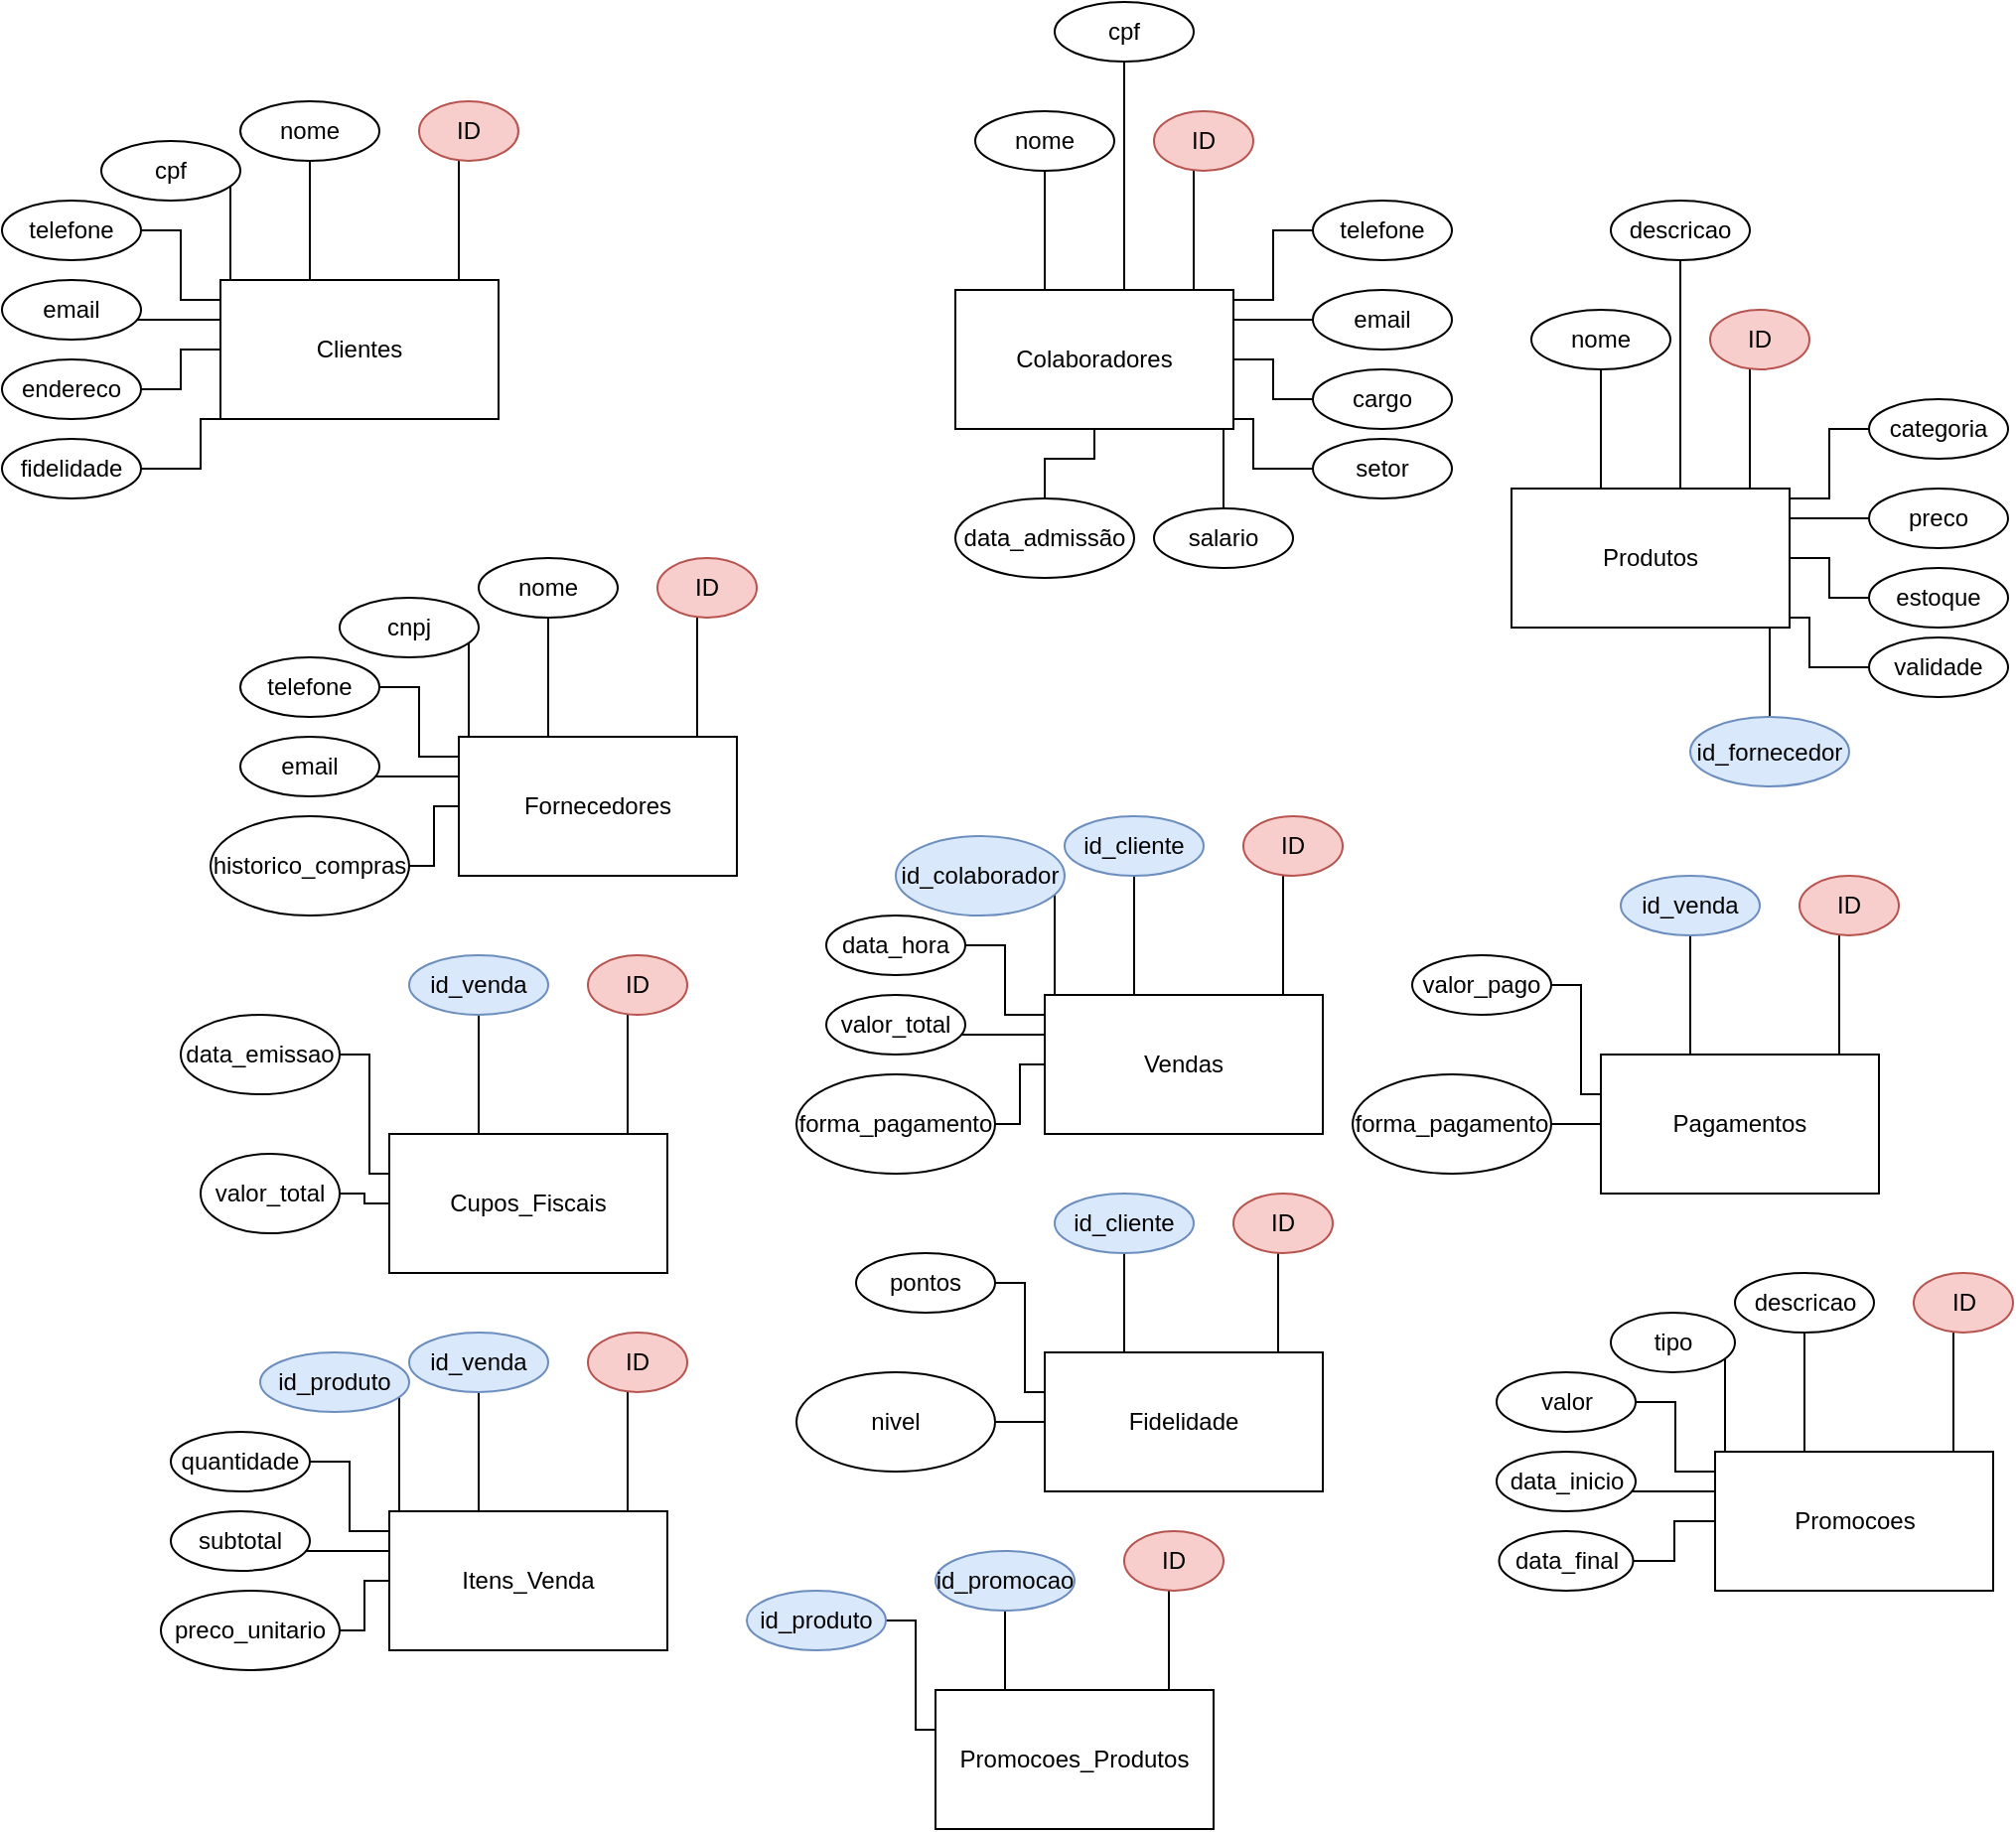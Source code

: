 <mxfile version="26.0.11">
  <diagram name="Página-1" id="WenWml29tyEXJORJTeBx">
    <mxGraphModel dx="1925" dy="1440" grid="1" gridSize="10" guides="1" tooltips="1" connect="1" arrows="1" fold="1" page="0" pageScale="1" pageWidth="1169" pageHeight="827" math="0" shadow="0">
      <root>
        <mxCell id="0" />
        <mxCell id="1" parent="0" />
        <mxCell id="MehZxR0ri4t-mRPPWg_Q-12" value="Clientes" style="whiteSpace=wrap;html=1;" vertex="1" parent="1">
          <mxGeometry x="-60" y="-20" width="140" height="70" as="geometry" />
        </mxCell>
        <mxCell id="MehZxR0ri4t-mRPPWg_Q-23" style="edgeStyle=elbowEdgeStyle;rounded=0;orthogonalLoop=1;jettySize=auto;html=1;fontSize=12;startSize=8;endSize=8;endArrow=none;startFill=0;" edge="1" parent="1" source="MehZxR0ri4t-mRPPWg_Q-15" target="MehZxR0ri4t-mRPPWg_Q-12">
          <mxGeometry relative="1" as="geometry" />
        </mxCell>
        <mxCell id="MehZxR0ri4t-mRPPWg_Q-15" value="ID" style="ellipse;whiteSpace=wrap;html=1;align=center;fillColor=#f8cecc;strokeColor=#b85450;" vertex="1" parent="1">
          <mxGeometry x="40" y="-110" width="50" height="30" as="geometry" />
        </mxCell>
        <mxCell id="MehZxR0ri4t-mRPPWg_Q-24" style="edgeStyle=elbowEdgeStyle;rounded=0;orthogonalLoop=1;jettySize=auto;html=1;fontSize=12;startSize=8;endSize=8;endArrow=none;startFill=0;" edge="1" parent="1" source="MehZxR0ri4t-mRPPWg_Q-16" target="MehZxR0ri4t-mRPPWg_Q-12">
          <mxGeometry relative="1" as="geometry" />
        </mxCell>
        <mxCell id="MehZxR0ri4t-mRPPWg_Q-16" value="nome" style="ellipse;whiteSpace=wrap;html=1;align=center;" vertex="1" parent="1">
          <mxGeometry x="-50" y="-110" width="70" height="30" as="geometry" />
        </mxCell>
        <mxCell id="MehZxR0ri4t-mRPPWg_Q-25" style="edgeStyle=elbowEdgeStyle;rounded=0;orthogonalLoop=1;jettySize=auto;html=1;fontSize=12;startSize=8;endSize=8;endArrow=none;startFill=0;" edge="1" parent="1" source="MehZxR0ri4t-mRPPWg_Q-17" target="MehZxR0ri4t-mRPPWg_Q-12">
          <mxGeometry relative="1" as="geometry" />
        </mxCell>
        <mxCell id="MehZxR0ri4t-mRPPWg_Q-17" value="cpf" style="ellipse;whiteSpace=wrap;html=1;align=center;" vertex="1" parent="1">
          <mxGeometry x="-120" y="-90" width="70" height="30" as="geometry" />
        </mxCell>
        <mxCell id="MehZxR0ri4t-mRPPWg_Q-18" value="telefone" style="ellipse;whiteSpace=wrap;html=1;align=center;" vertex="1" parent="1">
          <mxGeometry x="-170" y="-60" width="70" height="30" as="geometry" />
        </mxCell>
        <mxCell id="MehZxR0ri4t-mRPPWg_Q-27" style="edgeStyle=elbowEdgeStyle;rounded=0;orthogonalLoop=1;jettySize=auto;html=1;fontSize=12;startSize=8;endSize=8;endArrow=none;startFill=0;" edge="1" parent="1" source="MehZxR0ri4t-mRPPWg_Q-19" target="MehZxR0ri4t-mRPPWg_Q-12">
          <mxGeometry relative="1" as="geometry">
            <Array as="points">
              <mxPoint x="-70" />
            </Array>
          </mxGeometry>
        </mxCell>
        <mxCell id="MehZxR0ri4t-mRPPWg_Q-19" value="email" style="ellipse;whiteSpace=wrap;html=1;align=center;" vertex="1" parent="1">
          <mxGeometry x="-170" y="-20" width="70" height="30" as="geometry" />
        </mxCell>
        <mxCell id="MehZxR0ri4t-mRPPWg_Q-29" style="edgeStyle=elbowEdgeStyle;rounded=0;orthogonalLoop=1;jettySize=auto;html=1;fontSize=12;startSize=8;endSize=8;endArrow=none;startFill=0;" edge="1" parent="1" source="MehZxR0ri4t-mRPPWg_Q-20" target="MehZxR0ri4t-mRPPWg_Q-12">
          <mxGeometry relative="1" as="geometry" />
        </mxCell>
        <mxCell id="MehZxR0ri4t-mRPPWg_Q-20" value="endereco" style="ellipse;whiteSpace=wrap;html=1;align=center;" vertex="1" parent="1">
          <mxGeometry x="-170" y="20" width="70" height="30" as="geometry" />
        </mxCell>
        <mxCell id="MehZxR0ri4t-mRPPWg_Q-30" style="edgeStyle=elbowEdgeStyle;rounded=0;orthogonalLoop=1;jettySize=auto;html=1;fontSize=12;startSize=8;endSize=8;endArrow=none;startFill=0;" edge="1" parent="1" source="MehZxR0ri4t-mRPPWg_Q-21" target="MehZxR0ri4t-mRPPWg_Q-12">
          <mxGeometry relative="1" as="geometry">
            <Array as="points">
              <mxPoint x="-70" y="50" />
            </Array>
          </mxGeometry>
        </mxCell>
        <mxCell id="MehZxR0ri4t-mRPPWg_Q-21" value="fidelidade" style="ellipse;whiteSpace=wrap;html=1;align=center;" vertex="1" parent="1">
          <mxGeometry x="-170" y="60" width="70" height="30" as="geometry" />
        </mxCell>
        <mxCell id="MehZxR0ri4t-mRPPWg_Q-26" style="edgeStyle=elbowEdgeStyle;rounded=0;orthogonalLoop=1;jettySize=auto;html=1;fontSize=12;startSize=8;endSize=8;endArrow=none;startFill=0;" edge="1" parent="1" source="MehZxR0ri4t-mRPPWg_Q-18" target="MehZxR0ri4t-mRPPWg_Q-12">
          <mxGeometry relative="1" as="geometry">
            <mxPoint x="20" y="20" as="targetPoint" />
            <Array as="points">
              <mxPoint x="-80" y="-10" />
            </Array>
          </mxGeometry>
        </mxCell>
        <mxCell id="MehZxR0ri4t-mRPPWg_Q-36" value="Colaboradores" style="whiteSpace=wrap;html=1;" vertex="1" parent="1">
          <mxGeometry x="310" y="-15" width="140" height="70" as="geometry" />
        </mxCell>
        <mxCell id="MehZxR0ri4t-mRPPWg_Q-37" style="edgeStyle=elbowEdgeStyle;rounded=0;orthogonalLoop=1;jettySize=auto;html=1;fontSize=12;startSize=8;endSize=8;endArrow=none;startFill=0;" edge="1" source="MehZxR0ri4t-mRPPWg_Q-38" target="MehZxR0ri4t-mRPPWg_Q-36" parent="1">
          <mxGeometry relative="1" as="geometry" />
        </mxCell>
        <mxCell id="MehZxR0ri4t-mRPPWg_Q-38" value="ID" style="ellipse;whiteSpace=wrap;html=1;align=center;fillColor=#f8cecc;strokeColor=#b85450;" vertex="1" parent="1">
          <mxGeometry x="410" y="-105" width="50" height="30" as="geometry" />
        </mxCell>
        <mxCell id="MehZxR0ri4t-mRPPWg_Q-39" style="edgeStyle=elbowEdgeStyle;rounded=0;orthogonalLoop=1;jettySize=auto;html=1;fontSize=12;startSize=8;endSize=8;endArrow=none;startFill=0;" edge="1" source="MehZxR0ri4t-mRPPWg_Q-40" target="MehZxR0ri4t-mRPPWg_Q-36" parent="1">
          <mxGeometry relative="1" as="geometry" />
        </mxCell>
        <mxCell id="MehZxR0ri4t-mRPPWg_Q-40" value="nome" style="ellipse;whiteSpace=wrap;html=1;align=center;" vertex="1" parent="1">
          <mxGeometry x="320" y="-105" width="70" height="30" as="geometry" />
        </mxCell>
        <mxCell id="MehZxR0ri4t-mRPPWg_Q-41" style="edgeStyle=elbowEdgeStyle;rounded=0;orthogonalLoop=1;jettySize=auto;html=1;fontSize=12;startSize=8;endSize=8;endArrow=none;startFill=0;" edge="1" source="MehZxR0ri4t-mRPPWg_Q-42" target="MehZxR0ri4t-mRPPWg_Q-36" parent="1">
          <mxGeometry relative="1" as="geometry" />
        </mxCell>
        <mxCell id="MehZxR0ri4t-mRPPWg_Q-42" value="cpf" style="ellipse;whiteSpace=wrap;html=1;align=center;" vertex="1" parent="1">
          <mxGeometry x="360" y="-160" width="70" height="30" as="geometry" />
        </mxCell>
        <mxCell id="MehZxR0ri4t-mRPPWg_Q-43" value="telefone" style="ellipse;whiteSpace=wrap;html=1;align=center;" vertex="1" parent="1">
          <mxGeometry x="490" y="-60" width="70" height="30" as="geometry" />
        </mxCell>
        <mxCell id="MehZxR0ri4t-mRPPWg_Q-44" style="edgeStyle=elbowEdgeStyle;rounded=0;orthogonalLoop=1;jettySize=auto;html=1;fontSize=12;startSize=8;endSize=8;endArrow=none;startFill=0;" edge="1" source="MehZxR0ri4t-mRPPWg_Q-45" target="MehZxR0ri4t-mRPPWg_Q-36" parent="1">
          <mxGeometry relative="1" as="geometry">
            <Array as="points">
              <mxPoint x="450" y="10" />
            </Array>
          </mxGeometry>
        </mxCell>
        <mxCell id="MehZxR0ri4t-mRPPWg_Q-45" value="email" style="ellipse;whiteSpace=wrap;html=1;align=center;" vertex="1" parent="1">
          <mxGeometry x="490" y="-15" width="70" height="30" as="geometry" />
        </mxCell>
        <mxCell id="MehZxR0ri4t-mRPPWg_Q-46" style="edgeStyle=elbowEdgeStyle;rounded=0;orthogonalLoop=1;jettySize=auto;html=1;fontSize=12;startSize=8;endSize=8;endArrow=none;startFill=0;" edge="1" source="MehZxR0ri4t-mRPPWg_Q-47" target="MehZxR0ri4t-mRPPWg_Q-36" parent="1">
          <mxGeometry relative="1" as="geometry" />
        </mxCell>
        <mxCell id="MehZxR0ri4t-mRPPWg_Q-47" value="cargo" style="ellipse;whiteSpace=wrap;html=1;align=center;" vertex="1" parent="1">
          <mxGeometry x="490" y="25" width="70" height="30" as="geometry" />
        </mxCell>
        <mxCell id="MehZxR0ri4t-mRPPWg_Q-48" style="edgeStyle=elbowEdgeStyle;rounded=0;orthogonalLoop=1;jettySize=auto;html=1;fontSize=12;startSize=8;endSize=8;endArrow=none;startFill=0;" edge="1" source="MehZxR0ri4t-mRPPWg_Q-49" target="MehZxR0ri4t-mRPPWg_Q-36" parent="1">
          <mxGeometry relative="1" as="geometry">
            <Array as="points">
              <mxPoint x="460" y="50" />
            </Array>
          </mxGeometry>
        </mxCell>
        <mxCell id="MehZxR0ri4t-mRPPWg_Q-49" value="setor" style="ellipse;whiteSpace=wrap;html=1;align=center;" vertex="1" parent="1">
          <mxGeometry x="490" y="60" width="70" height="30" as="geometry" />
        </mxCell>
        <mxCell id="MehZxR0ri4t-mRPPWg_Q-50" style="edgeStyle=elbowEdgeStyle;rounded=0;orthogonalLoop=1;jettySize=auto;html=1;fontSize=12;startSize=8;endSize=8;endArrow=none;startFill=0;" edge="1" source="MehZxR0ri4t-mRPPWg_Q-43" target="MehZxR0ri4t-mRPPWg_Q-36" parent="1">
          <mxGeometry relative="1" as="geometry">
            <mxPoint x="390" y="25" as="targetPoint" />
            <Array as="points">
              <mxPoint x="470" y="-10" />
            </Array>
          </mxGeometry>
        </mxCell>
        <mxCell id="MehZxR0ri4t-mRPPWg_Q-57" style="edgeStyle=orthogonalEdgeStyle;rounded=0;orthogonalLoop=1;jettySize=auto;html=1;fontSize=12;startSize=8;endSize=8;endArrow=none;startFill=0;" edge="1" parent="1" source="MehZxR0ri4t-mRPPWg_Q-55" target="MehZxR0ri4t-mRPPWg_Q-36">
          <mxGeometry relative="1" as="geometry">
            <Array as="points">
              <mxPoint x="440" y="115" />
            </Array>
          </mxGeometry>
        </mxCell>
        <mxCell id="MehZxR0ri4t-mRPPWg_Q-55" value="salario" style="ellipse;whiteSpace=wrap;html=1;align=center;" vertex="1" parent="1">
          <mxGeometry x="410" y="95" width="70" height="30" as="geometry" />
        </mxCell>
        <mxCell id="MehZxR0ri4t-mRPPWg_Q-58" style="edgeStyle=orthogonalEdgeStyle;rounded=0;orthogonalLoop=1;jettySize=auto;html=1;fontSize=12;startSize=8;endSize=8;endArrow=none;startFill=0;" edge="1" parent="1" source="MehZxR0ri4t-mRPPWg_Q-56" target="MehZxR0ri4t-mRPPWg_Q-36">
          <mxGeometry relative="1" as="geometry" />
        </mxCell>
        <mxCell id="MehZxR0ri4t-mRPPWg_Q-56" value="data_admissão" style="ellipse;whiteSpace=wrap;html=1;align=center;" vertex="1" parent="1">
          <mxGeometry x="310" y="90" width="90" height="40" as="geometry" />
        </mxCell>
        <mxCell id="MehZxR0ri4t-mRPPWg_Q-61" value="Fornecedores" style="whiteSpace=wrap;html=1;" vertex="1" parent="1">
          <mxGeometry x="60" y="210" width="140" height="70" as="geometry" />
        </mxCell>
        <mxCell id="MehZxR0ri4t-mRPPWg_Q-62" style="edgeStyle=elbowEdgeStyle;rounded=0;orthogonalLoop=1;jettySize=auto;html=1;fontSize=12;startSize=8;endSize=8;endArrow=none;startFill=0;" edge="1" source="MehZxR0ri4t-mRPPWg_Q-63" target="MehZxR0ri4t-mRPPWg_Q-61" parent="1">
          <mxGeometry relative="1" as="geometry" />
        </mxCell>
        <mxCell id="MehZxR0ri4t-mRPPWg_Q-63" value="ID" style="ellipse;whiteSpace=wrap;html=1;align=center;fillColor=#f8cecc;strokeColor=#b85450;" vertex="1" parent="1">
          <mxGeometry x="160" y="120" width="50" height="30" as="geometry" />
        </mxCell>
        <mxCell id="MehZxR0ri4t-mRPPWg_Q-64" style="edgeStyle=elbowEdgeStyle;rounded=0;orthogonalLoop=1;jettySize=auto;html=1;fontSize=12;startSize=8;endSize=8;endArrow=none;startFill=0;" edge="1" source="MehZxR0ri4t-mRPPWg_Q-65" target="MehZxR0ri4t-mRPPWg_Q-61" parent="1">
          <mxGeometry relative="1" as="geometry" />
        </mxCell>
        <mxCell id="MehZxR0ri4t-mRPPWg_Q-65" value="nome" style="ellipse;whiteSpace=wrap;html=1;align=center;" vertex="1" parent="1">
          <mxGeometry x="70" y="120" width="70" height="30" as="geometry" />
        </mxCell>
        <mxCell id="MehZxR0ri4t-mRPPWg_Q-66" style="edgeStyle=elbowEdgeStyle;rounded=0;orthogonalLoop=1;jettySize=auto;html=1;fontSize=12;startSize=8;endSize=8;endArrow=none;startFill=0;" edge="1" source="MehZxR0ri4t-mRPPWg_Q-67" target="MehZxR0ri4t-mRPPWg_Q-61" parent="1">
          <mxGeometry relative="1" as="geometry" />
        </mxCell>
        <mxCell id="MehZxR0ri4t-mRPPWg_Q-67" value="cnpj" style="ellipse;whiteSpace=wrap;html=1;align=center;" vertex="1" parent="1">
          <mxGeometry y="140" width="70" height="30" as="geometry" />
        </mxCell>
        <mxCell id="MehZxR0ri4t-mRPPWg_Q-68" value="telefone" style="ellipse;whiteSpace=wrap;html=1;align=center;" vertex="1" parent="1">
          <mxGeometry x="-50" y="170" width="70" height="30" as="geometry" />
        </mxCell>
        <mxCell id="MehZxR0ri4t-mRPPWg_Q-69" style="edgeStyle=elbowEdgeStyle;rounded=0;orthogonalLoop=1;jettySize=auto;html=1;fontSize=12;startSize=8;endSize=8;endArrow=none;startFill=0;" edge="1" source="MehZxR0ri4t-mRPPWg_Q-70" target="MehZxR0ri4t-mRPPWg_Q-61" parent="1">
          <mxGeometry relative="1" as="geometry">
            <Array as="points">
              <mxPoint x="50" y="230" />
            </Array>
          </mxGeometry>
        </mxCell>
        <mxCell id="MehZxR0ri4t-mRPPWg_Q-70" value="email" style="ellipse;whiteSpace=wrap;html=1;align=center;" vertex="1" parent="1">
          <mxGeometry x="-50" y="210" width="70" height="30" as="geometry" />
        </mxCell>
        <mxCell id="MehZxR0ri4t-mRPPWg_Q-71" style="edgeStyle=elbowEdgeStyle;rounded=0;orthogonalLoop=1;jettySize=auto;html=1;fontSize=12;startSize=8;endSize=8;endArrow=none;startFill=0;" edge="1" source="MehZxR0ri4t-mRPPWg_Q-72" target="MehZxR0ri4t-mRPPWg_Q-61" parent="1">
          <mxGeometry relative="1" as="geometry" />
        </mxCell>
        <mxCell id="MehZxR0ri4t-mRPPWg_Q-72" value="historico_compras" style="ellipse;whiteSpace=wrap;html=1;align=center;" vertex="1" parent="1">
          <mxGeometry x="-65" y="250" width="100" height="50" as="geometry" />
        </mxCell>
        <mxCell id="MehZxR0ri4t-mRPPWg_Q-75" style="edgeStyle=elbowEdgeStyle;rounded=0;orthogonalLoop=1;jettySize=auto;html=1;fontSize=12;startSize=8;endSize=8;endArrow=none;startFill=0;" edge="1" source="MehZxR0ri4t-mRPPWg_Q-68" target="MehZxR0ri4t-mRPPWg_Q-61" parent="1">
          <mxGeometry relative="1" as="geometry">
            <mxPoint x="140" y="250" as="targetPoint" />
            <Array as="points">
              <mxPoint x="40" y="220" />
            </Array>
          </mxGeometry>
        </mxCell>
        <mxCell id="MehZxR0ri4t-mRPPWg_Q-76" value="Produtos" style="whiteSpace=wrap;html=1;" vertex="1" parent="1">
          <mxGeometry x="590" y="85" width="140" height="70" as="geometry" />
        </mxCell>
        <mxCell id="MehZxR0ri4t-mRPPWg_Q-77" style="edgeStyle=elbowEdgeStyle;rounded=0;orthogonalLoop=1;jettySize=auto;html=1;fontSize=12;startSize=8;endSize=8;endArrow=none;startFill=0;" edge="1" source="MehZxR0ri4t-mRPPWg_Q-78" target="MehZxR0ri4t-mRPPWg_Q-76" parent="1">
          <mxGeometry relative="1" as="geometry" />
        </mxCell>
        <mxCell id="MehZxR0ri4t-mRPPWg_Q-78" value="ID" style="ellipse;whiteSpace=wrap;html=1;align=center;fillColor=#f8cecc;strokeColor=#b85450;" vertex="1" parent="1">
          <mxGeometry x="690" y="-5" width="50" height="30" as="geometry" />
        </mxCell>
        <mxCell id="MehZxR0ri4t-mRPPWg_Q-79" style="edgeStyle=elbowEdgeStyle;rounded=0;orthogonalLoop=1;jettySize=auto;html=1;fontSize=12;startSize=8;endSize=8;endArrow=none;startFill=0;" edge="1" source="MehZxR0ri4t-mRPPWg_Q-80" target="MehZxR0ri4t-mRPPWg_Q-76" parent="1">
          <mxGeometry relative="1" as="geometry" />
        </mxCell>
        <mxCell id="MehZxR0ri4t-mRPPWg_Q-80" value="nome" style="ellipse;whiteSpace=wrap;html=1;align=center;" vertex="1" parent="1">
          <mxGeometry x="600" y="-5" width="70" height="30" as="geometry" />
        </mxCell>
        <mxCell id="MehZxR0ri4t-mRPPWg_Q-81" style="edgeStyle=elbowEdgeStyle;rounded=0;orthogonalLoop=1;jettySize=auto;html=1;fontSize=12;startSize=8;endSize=8;endArrow=none;startFill=0;" edge="1" source="MehZxR0ri4t-mRPPWg_Q-82" target="MehZxR0ri4t-mRPPWg_Q-76" parent="1">
          <mxGeometry relative="1" as="geometry" />
        </mxCell>
        <mxCell id="MehZxR0ri4t-mRPPWg_Q-82" value="descricao" style="ellipse;whiteSpace=wrap;html=1;align=center;" vertex="1" parent="1">
          <mxGeometry x="640" y="-60" width="70" height="30" as="geometry" />
        </mxCell>
        <mxCell id="MehZxR0ri4t-mRPPWg_Q-83" value="categoria" style="ellipse;whiteSpace=wrap;html=1;align=center;" vertex="1" parent="1">
          <mxGeometry x="770" y="40" width="70" height="30" as="geometry" />
        </mxCell>
        <mxCell id="MehZxR0ri4t-mRPPWg_Q-84" style="edgeStyle=elbowEdgeStyle;rounded=0;orthogonalLoop=1;jettySize=auto;html=1;fontSize=12;startSize=8;endSize=8;endArrow=none;startFill=0;" edge="1" source="MehZxR0ri4t-mRPPWg_Q-85" target="MehZxR0ri4t-mRPPWg_Q-76" parent="1">
          <mxGeometry relative="1" as="geometry">
            <Array as="points">
              <mxPoint x="730" y="110" />
            </Array>
          </mxGeometry>
        </mxCell>
        <mxCell id="MehZxR0ri4t-mRPPWg_Q-85" value="preco" style="ellipse;whiteSpace=wrap;html=1;align=center;" vertex="1" parent="1">
          <mxGeometry x="770" y="85" width="70" height="30" as="geometry" />
        </mxCell>
        <mxCell id="MehZxR0ri4t-mRPPWg_Q-86" style="edgeStyle=elbowEdgeStyle;rounded=0;orthogonalLoop=1;jettySize=auto;html=1;fontSize=12;startSize=8;endSize=8;endArrow=none;startFill=0;" edge="1" source="MehZxR0ri4t-mRPPWg_Q-87" target="MehZxR0ri4t-mRPPWg_Q-76" parent="1">
          <mxGeometry relative="1" as="geometry" />
        </mxCell>
        <mxCell id="MehZxR0ri4t-mRPPWg_Q-87" value="estoque" style="ellipse;whiteSpace=wrap;html=1;align=center;" vertex="1" parent="1">
          <mxGeometry x="770" y="125" width="70" height="30" as="geometry" />
        </mxCell>
        <mxCell id="MehZxR0ri4t-mRPPWg_Q-88" style="edgeStyle=elbowEdgeStyle;rounded=0;orthogonalLoop=1;jettySize=auto;html=1;fontSize=12;startSize=8;endSize=8;endArrow=none;startFill=0;" edge="1" source="MehZxR0ri4t-mRPPWg_Q-89" target="MehZxR0ri4t-mRPPWg_Q-76" parent="1">
          <mxGeometry relative="1" as="geometry">
            <Array as="points">
              <mxPoint x="740" y="150" />
            </Array>
          </mxGeometry>
        </mxCell>
        <mxCell id="MehZxR0ri4t-mRPPWg_Q-89" value="validade" style="ellipse;whiteSpace=wrap;html=1;align=center;" vertex="1" parent="1">
          <mxGeometry x="770" y="160" width="70" height="30" as="geometry" />
        </mxCell>
        <mxCell id="MehZxR0ri4t-mRPPWg_Q-90" style="edgeStyle=elbowEdgeStyle;rounded=0;orthogonalLoop=1;jettySize=auto;html=1;fontSize=12;startSize=8;endSize=8;endArrow=none;startFill=0;" edge="1" source="MehZxR0ri4t-mRPPWg_Q-83" target="MehZxR0ri4t-mRPPWg_Q-76" parent="1">
          <mxGeometry relative="1" as="geometry">
            <mxPoint x="670" y="125" as="targetPoint" />
            <Array as="points">
              <mxPoint x="750" y="90" />
            </Array>
          </mxGeometry>
        </mxCell>
        <mxCell id="MehZxR0ri4t-mRPPWg_Q-91" style="edgeStyle=orthogonalEdgeStyle;rounded=0;orthogonalLoop=1;jettySize=auto;html=1;fontSize=12;startSize=8;endSize=8;endArrow=none;startFill=0;" edge="1" source="MehZxR0ri4t-mRPPWg_Q-92" target="MehZxR0ri4t-mRPPWg_Q-76" parent="1">
          <mxGeometry relative="1" as="geometry">
            <Array as="points">
              <mxPoint x="720" y="215" />
            </Array>
          </mxGeometry>
        </mxCell>
        <mxCell id="MehZxR0ri4t-mRPPWg_Q-92" value="id_fornecedor" style="ellipse;whiteSpace=wrap;html=1;align=center;fillColor=#dae8fc;strokeColor=#6c8ebf;" vertex="1" parent="1">
          <mxGeometry x="680" y="200" width="80" height="35" as="geometry" />
        </mxCell>
        <mxCell id="MehZxR0ri4t-mRPPWg_Q-95" value="Vendas" style="whiteSpace=wrap;html=1;" vertex="1" parent="1">
          <mxGeometry x="355" y="340" width="140" height="70" as="geometry" />
        </mxCell>
        <mxCell id="MehZxR0ri4t-mRPPWg_Q-96" style="edgeStyle=elbowEdgeStyle;rounded=0;orthogonalLoop=1;jettySize=auto;html=1;fontSize=12;startSize=8;endSize=8;endArrow=none;startFill=0;" edge="1" source="MehZxR0ri4t-mRPPWg_Q-97" target="MehZxR0ri4t-mRPPWg_Q-95" parent="1">
          <mxGeometry relative="1" as="geometry" />
        </mxCell>
        <mxCell id="MehZxR0ri4t-mRPPWg_Q-97" value="ID" style="ellipse;whiteSpace=wrap;html=1;align=center;fillColor=#f8cecc;strokeColor=#b85450;" vertex="1" parent="1">
          <mxGeometry x="455" y="250" width="50" height="30" as="geometry" />
        </mxCell>
        <mxCell id="MehZxR0ri4t-mRPPWg_Q-98" style="edgeStyle=elbowEdgeStyle;rounded=0;orthogonalLoop=1;jettySize=auto;html=1;fontSize=12;startSize=8;endSize=8;endArrow=none;startFill=0;" edge="1" source="MehZxR0ri4t-mRPPWg_Q-99" target="MehZxR0ri4t-mRPPWg_Q-95" parent="1">
          <mxGeometry relative="1" as="geometry" />
        </mxCell>
        <mxCell id="MehZxR0ri4t-mRPPWg_Q-99" value="id_cliente" style="ellipse;whiteSpace=wrap;html=1;align=center;fillColor=#dae8fc;strokeColor=#6c8ebf;" vertex="1" parent="1">
          <mxGeometry x="365" y="250" width="70" height="30" as="geometry" />
        </mxCell>
        <mxCell id="MehZxR0ri4t-mRPPWg_Q-100" style="edgeStyle=elbowEdgeStyle;rounded=0;orthogonalLoop=1;jettySize=auto;html=1;fontSize=12;startSize=8;endSize=8;endArrow=none;startFill=0;" edge="1" source="MehZxR0ri4t-mRPPWg_Q-101" target="MehZxR0ri4t-mRPPWg_Q-95" parent="1">
          <mxGeometry relative="1" as="geometry" />
        </mxCell>
        <mxCell id="MehZxR0ri4t-mRPPWg_Q-101" value="id_colaborador" style="ellipse;whiteSpace=wrap;html=1;align=center;fillColor=#dae8fc;strokeColor=#6c8ebf;" vertex="1" parent="1">
          <mxGeometry x="280" y="260" width="85" height="40" as="geometry" />
        </mxCell>
        <mxCell id="MehZxR0ri4t-mRPPWg_Q-102" value="data_hora" style="ellipse;whiteSpace=wrap;html=1;align=center;" vertex="1" parent="1">
          <mxGeometry x="245" y="300" width="70" height="30" as="geometry" />
        </mxCell>
        <mxCell id="MehZxR0ri4t-mRPPWg_Q-103" style="edgeStyle=elbowEdgeStyle;rounded=0;orthogonalLoop=1;jettySize=auto;html=1;fontSize=12;startSize=8;endSize=8;endArrow=none;startFill=0;" edge="1" source="MehZxR0ri4t-mRPPWg_Q-104" target="MehZxR0ri4t-mRPPWg_Q-95" parent="1">
          <mxGeometry relative="1" as="geometry">
            <Array as="points">
              <mxPoint x="345" y="360" />
            </Array>
          </mxGeometry>
        </mxCell>
        <mxCell id="MehZxR0ri4t-mRPPWg_Q-104" value="valor_total" style="ellipse;whiteSpace=wrap;html=1;align=center;" vertex="1" parent="1">
          <mxGeometry x="245" y="340" width="70" height="30" as="geometry" />
        </mxCell>
        <mxCell id="MehZxR0ri4t-mRPPWg_Q-105" style="edgeStyle=elbowEdgeStyle;rounded=0;orthogonalLoop=1;jettySize=auto;html=1;fontSize=12;startSize=8;endSize=8;endArrow=none;startFill=0;" edge="1" source="MehZxR0ri4t-mRPPWg_Q-106" target="MehZxR0ri4t-mRPPWg_Q-95" parent="1">
          <mxGeometry relative="1" as="geometry" />
        </mxCell>
        <mxCell id="MehZxR0ri4t-mRPPWg_Q-106" value="forma_pagamento" style="ellipse;whiteSpace=wrap;html=1;align=center;" vertex="1" parent="1">
          <mxGeometry x="230" y="380" width="100" height="50" as="geometry" />
        </mxCell>
        <mxCell id="MehZxR0ri4t-mRPPWg_Q-107" style="edgeStyle=elbowEdgeStyle;rounded=0;orthogonalLoop=1;jettySize=auto;html=1;fontSize=12;startSize=8;endSize=8;endArrow=none;startFill=0;" edge="1" source="MehZxR0ri4t-mRPPWg_Q-102" target="MehZxR0ri4t-mRPPWg_Q-95" parent="1">
          <mxGeometry relative="1" as="geometry">
            <mxPoint x="435" y="380" as="targetPoint" />
            <Array as="points">
              <mxPoint x="335" y="350" />
            </Array>
          </mxGeometry>
        </mxCell>
        <mxCell id="MehZxR0ri4t-mRPPWg_Q-108" value="Pagamentos" style="whiteSpace=wrap;html=1;" vertex="1" parent="1">
          <mxGeometry x="635" y="370" width="140" height="70" as="geometry" />
        </mxCell>
        <mxCell id="MehZxR0ri4t-mRPPWg_Q-109" style="edgeStyle=elbowEdgeStyle;rounded=0;orthogonalLoop=1;jettySize=auto;html=1;fontSize=12;startSize=8;endSize=8;endArrow=none;startFill=0;" edge="1" source="MehZxR0ri4t-mRPPWg_Q-110" target="MehZxR0ri4t-mRPPWg_Q-108" parent="1">
          <mxGeometry relative="1" as="geometry" />
        </mxCell>
        <mxCell id="MehZxR0ri4t-mRPPWg_Q-110" value="ID" style="ellipse;whiteSpace=wrap;html=1;align=center;fillColor=#f8cecc;strokeColor=#b85450;" vertex="1" parent="1">
          <mxGeometry x="735" y="280" width="50" height="30" as="geometry" />
        </mxCell>
        <mxCell id="MehZxR0ri4t-mRPPWg_Q-111" style="edgeStyle=elbowEdgeStyle;rounded=0;orthogonalLoop=1;jettySize=auto;html=1;fontSize=12;startSize=8;endSize=8;endArrow=none;startFill=0;" edge="1" source="MehZxR0ri4t-mRPPWg_Q-112" target="MehZxR0ri4t-mRPPWg_Q-108" parent="1">
          <mxGeometry relative="1" as="geometry" />
        </mxCell>
        <mxCell id="MehZxR0ri4t-mRPPWg_Q-112" value="id_venda" style="ellipse;whiteSpace=wrap;html=1;align=center;fillColor=#dae8fc;strokeColor=#6c8ebf;" vertex="1" parent="1">
          <mxGeometry x="645" y="280" width="70" height="30" as="geometry" />
        </mxCell>
        <mxCell id="MehZxR0ri4t-mRPPWg_Q-116" style="edgeStyle=elbowEdgeStyle;rounded=0;orthogonalLoop=1;jettySize=auto;html=1;fontSize=12;startSize=8;endSize=8;endArrow=none;startFill=0;" edge="1" source="MehZxR0ri4t-mRPPWg_Q-117" target="MehZxR0ri4t-mRPPWg_Q-108" parent="1">
          <mxGeometry relative="1" as="geometry">
            <Array as="points">
              <mxPoint x="625" y="390" />
            </Array>
          </mxGeometry>
        </mxCell>
        <mxCell id="MehZxR0ri4t-mRPPWg_Q-117" value="valor_pago" style="ellipse;whiteSpace=wrap;html=1;align=center;" vertex="1" parent="1">
          <mxGeometry x="540" y="320" width="70" height="30" as="geometry" />
        </mxCell>
        <mxCell id="MehZxR0ri4t-mRPPWg_Q-118" style="edgeStyle=elbowEdgeStyle;rounded=0;orthogonalLoop=1;jettySize=auto;html=1;fontSize=12;startSize=8;endSize=8;endArrow=none;startFill=0;" edge="1" source="MehZxR0ri4t-mRPPWg_Q-119" target="MehZxR0ri4t-mRPPWg_Q-108" parent="1">
          <mxGeometry relative="1" as="geometry" />
        </mxCell>
        <mxCell id="MehZxR0ri4t-mRPPWg_Q-119" value="forma_pagamento" style="ellipse;whiteSpace=wrap;html=1;align=center;" vertex="1" parent="1">
          <mxGeometry x="510" y="380" width="100" height="50" as="geometry" />
        </mxCell>
        <mxCell id="MehZxR0ri4t-mRPPWg_Q-121" value="Cupos_Fiscais" style="whiteSpace=wrap;html=1;" vertex="1" parent="1">
          <mxGeometry x="25" y="410" width="140" height="70" as="geometry" />
        </mxCell>
        <mxCell id="MehZxR0ri4t-mRPPWg_Q-122" style="edgeStyle=elbowEdgeStyle;rounded=0;orthogonalLoop=1;jettySize=auto;html=1;fontSize=12;startSize=8;endSize=8;endArrow=none;startFill=0;" edge="1" source="MehZxR0ri4t-mRPPWg_Q-123" target="MehZxR0ri4t-mRPPWg_Q-121" parent="1">
          <mxGeometry relative="1" as="geometry" />
        </mxCell>
        <mxCell id="MehZxR0ri4t-mRPPWg_Q-123" value="ID" style="ellipse;whiteSpace=wrap;html=1;align=center;fillColor=#f8cecc;strokeColor=#b85450;" vertex="1" parent="1">
          <mxGeometry x="125" y="320" width="50" height="30" as="geometry" />
        </mxCell>
        <mxCell id="MehZxR0ri4t-mRPPWg_Q-124" style="edgeStyle=elbowEdgeStyle;rounded=0;orthogonalLoop=1;jettySize=auto;html=1;fontSize=12;startSize=8;endSize=8;endArrow=none;startFill=0;" edge="1" source="MehZxR0ri4t-mRPPWg_Q-125" target="MehZxR0ri4t-mRPPWg_Q-121" parent="1">
          <mxGeometry relative="1" as="geometry" />
        </mxCell>
        <mxCell id="MehZxR0ri4t-mRPPWg_Q-125" value="id_venda" style="ellipse;whiteSpace=wrap;html=1;align=center;fillColor=#dae8fc;strokeColor=#6c8ebf;" vertex="1" parent="1">
          <mxGeometry x="35" y="320" width="70" height="30" as="geometry" />
        </mxCell>
        <mxCell id="MehZxR0ri4t-mRPPWg_Q-126" style="edgeStyle=elbowEdgeStyle;rounded=0;orthogonalLoop=1;jettySize=auto;html=1;fontSize=12;startSize=8;endSize=8;endArrow=none;startFill=0;" edge="1" source="MehZxR0ri4t-mRPPWg_Q-127" target="MehZxR0ri4t-mRPPWg_Q-121" parent="1">
          <mxGeometry relative="1" as="geometry">
            <Array as="points">
              <mxPoint x="15" y="430" />
            </Array>
          </mxGeometry>
        </mxCell>
        <mxCell id="MehZxR0ri4t-mRPPWg_Q-127" value="data_emissao" style="ellipse;whiteSpace=wrap;html=1;align=center;" vertex="1" parent="1">
          <mxGeometry x="-80" y="350" width="80" height="40" as="geometry" />
        </mxCell>
        <mxCell id="MehZxR0ri4t-mRPPWg_Q-128" style="edgeStyle=elbowEdgeStyle;rounded=0;orthogonalLoop=1;jettySize=auto;html=1;fontSize=12;startSize=8;endSize=8;endArrow=none;startFill=0;" edge="1" source="MehZxR0ri4t-mRPPWg_Q-129" target="MehZxR0ri4t-mRPPWg_Q-121" parent="1">
          <mxGeometry relative="1" as="geometry" />
        </mxCell>
        <mxCell id="MehZxR0ri4t-mRPPWg_Q-129" value="valor_total" style="ellipse;whiteSpace=wrap;html=1;align=center;" vertex="1" parent="1">
          <mxGeometry x="-70" y="420" width="70" height="40" as="geometry" />
        </mxCell>
        <mxCell id="MehZxR0ri4t-mRPPWg_Q-130" value="Fidelidade" style="whiteSpace=wrap;html=1;" vertex="1" parent="1">
          <mxGeometry x="355" y="520" width="140" height="70" as="geometry" />
        </mxCell>
        <mxCell id="MehZxR0ri4t-mRPPWg_Q-131" style="edgeStyle=elbowEdgeStyle;rounded=0;orthogonalLoop=1;jettySize=auto;html=1;fontSize=12;startSize=8;endSize=8;endArrow=none;startFill=0;" edge="1" source="MehZxR0ri4t-mRPPWg_Q-132" target="MehZxR0ri4t-mRPPWg_Q-130" parent="1">
          <mxGeometry relative="1" as="geometry" />
        </mxCell>
        <mxCell id="MehZxR0ri4t-mRPPWg_Q-132" value="ID" style="ellipse;whiteSpace=wrap;html=1;align=center;fillColor=#f8cecc;strokeColor=#b85450;" vertex="1" parent="1">
          <mxGeometry x="450" y="440" width="50" height="30" as="geometry" />
        </mxCell>
        <mxCell id="MehZxR0ri4t-mRPPWg_Q-133" style="edgeStyle=elbowEdgeStyle;rounded=0;orthogonalLoop=1;jettySize=auto;html=1;fontSize=12;startSize=8;endSize=8;endArrow=none;startFill=0;" edge="1" source="MehZxR0ri4t-mRPPWg_Q-134" target="MehZxR0ri4t-mRPPWg_Q-130" parent="1">
          <mxGeometry relative="1" as="geometry" />
        </mxCell>
        <mxCell id="MehZxR0ri4t-mRPPWg_Q-134" value="id_cliente" style="ellipse;whiteSpace=wrap;html=1;align=center;fillColor=#dae8fc;strokeColor=#6c8ebf;" vertex="1" parent="1">
          <mxGeometry x="360" y="440" width="70" height="30" as="geometry" />
        </mxCell>
        <mxCell id="MehZxR0ri4t-mRPPWg_Q-135" style="edgeStyle=elbowEdgeStyle;rounded=0;orthogonalLoop=1;jettySize=auto;html=1;fontSize=12;startSize=8;endSize=8;endArrow=none;startFill=0;" edge="1" source="MehZxR0ri4t-mRPPWg_Q-136" target="MehZxR0ri4t-mRPPWg_Q-130" parent="1">
          <mxGeometry relative="1" as="geometry">
            <Array as="points">
              <mxPoint x="345" y="540" />
            </Array>
          </mxGeometry>
        </mxCell>
        <mxCell id="MehZxR0ri4t-mRPPWg_Q-136" value="pontos" style="ellipse;whiteSpace=wrap;html=1;align=center;" vertex="1" parent="1">
          <mxGeometry x="260" y="470" width="70" height="30" as="geometry" />
        </mxCell>
        <mxCell id="MehZxR0ri4t-mRPPWg_Q-137" style="edgeStyle=elbowEdgeStyle;rounded=0;orthogonalLoop=1;jettySize=auto;html=1;fontSize=12;startSize=8;endSize=8;endArrow=none;startFill=0;" edge="1" source="MehZxR0ri4t-mRPPWg_Q-138" target="MehZxR0ri4t-mRPPWg_Q-130" parent="1">
          <mxGeometry relative="1" as="geometry" />
        </mxCell>
        <mxCell id="MehZxR0ri4t-mRPPWg_Q-138" value="nivel" style="ellipse;whiteSpace=wrap;html=1;align=center;" vertex="1" parent="1">
          <mxGeometry x="230" y="530" width="100" height="50" as="geometry" />
        </mxCell>
        <mxCell id="MehZxR0ri4t-mRPPWg_Q-141" value="Promocoes" style="whiteSpace=wrap;html=1;" vertex="1" parent="1">
          <mxGeometry x="692.5" y="570" width="140" height="70" as="geometry" />
        </mxCell>
        <mxCell id="MehZxR0ri4t-mRPPWg_Q-142" style="edgeStyle=elbowEdgeStyle;rounded=0;orthogonalLoop=1;jettySize=auto;html=1;fontSize=12;startSize=8;endSize=8;endArrow=none;startFill=0;" edge="1" source="MehZxR0ri4t-mRPPWg_Q-143" target="MehZxR0ri4t-mRPPWg_Q-141" parent="1">
          <mxGeometry relative="1" as="geometry" />
        </mxCell>
        <mxCell id="MehZxR0ri4t-mRPPWg_Q-143" value="ID" style="ellipse;whiteSpace=wrap;html=1;align=center;fillColor=#f8cecc;strokeColor=#b85450;" vertex="1" parent="1">
          <mxGeometry x="792.5" y="480" width="50" height="30" as="geometry" />
        </mxCell>
        <mxCell id="MehZxR0ri4t-mRPPWg_Q-144" style="edgeStyle=elbowEdgeStyle;rounded=0;orthogonalLoop=1;jettySize=auto;html=1;fontSize=12;startSize=8;endSize=8;endArrow=none;startFill=0;" edge="1" source="MehZxR0ri4t-mRPPWg_Q-145" target="MehZxR0ri4t-mRPPWg_Q-141" parent="1">
          <mxGeometry relative="1" as="geometry" />
        </mxCell>
        <mxCell id="MehZxR0ri4t-mRPPWg_Q-145" value="descricao" style="ellipse;whiteSpace=wrap;html=1;align=center;" vertex="1" parent="1">
          <mxGeometry x="702.5" y="480" width="70" height="30" as="geometry" />
        </mxCell>
        <mxCell id="MehZxR0ri4t-mRPPWg_Q-146" style="edgeStyle=elbowEdgeStyle;rounded=0;orthogonalLoop=1;jettySize=auto;html=1;fontSize=12;startSize=8;endSize=8;endArrow=none;startFill=0;" edge="1" source="MehZxR0ri4t-mRPPWg_Q-147" target="MehZxR0ri4t-mRPPWg_Q-141" parent="1">
          <mxGeometry relative="1" as="geometry" />
        </mxCell>
        <mxCell id="MehZxR0ri4t-mRPPWg_Q-147" value="tipo" style="ellipse;whiteSpace=wrap;html=1;align=center;" vertex="1" parent="1">
          <mxGeometry x="640" y="500" width="62.5" height="30" as="geometry" />
        </mxCell>
        <mxCell id="MehZxR0ri4t-mRPPWg_Q-148" value="valor" style="ellipse;whiteSpace=wrap;html=1;align=center;" vertex="1" parent="1">
          <mxGeometry x="582.5" y="530" width="70" height="30" as="geometry" />
        </mxCell>
        <mxCell id="MehZxR0ri4t-mRPPWg_Q-149" style="edgeStyle=elbowEdgeStyle;rounded=0;orthogonalLoop=1;jettySize=auto;html=1;fontSize=12;startSize=8;endSize=8;endArrow=none;startFill=0;" edge="1" source="MehZxR0ri4t-mRPPWg_Q-150" target="MehZxR0ri4t-mRPPWg_Q-141" parent="1">
          <mxGeometry relative="1" as="geometry">
            <Array as="points">
              <mxPoint x="682.5" y="590" />
            </Array>
          </mxGeometry>
        </mxCell>
        <mxCell id="MehZxR0ri4t-mRPPWg_Q-150" value="data_inicio" style="ellipse;whiteSpace=wrap;html=1;align=center;" vertex="1" parent="1">
          <mxGeometry x="582.5" y="570" width="70" height="30" as="geometry" />
        </mxCell>
        <mxCell id="MehZxR0ri4t-mRPPWg_Q-151" style="edgeStyle=elbowEdgeStyle;rounded=0;orthogonalLoop=1;jettySize=auto;html=1;fontSize=12;startSize=8;endSize=8;endArrow=none;startFill=0;" edge="1" source="MehZxR0ri4t-mRPPWg_Q-152" target="MehZxR0ri4t-mRPPWg_Q-141" parent="1">
          <mxGeometry relative="1" as="geometry" />
        </mxCell>
        <mxCell id="MehZxR0ri4t-mRPPWg_Q-152" value="data_final" style="ellipse;whiteSpace=wrap;html=1;align=center;" vertex="1" parent="1">
          <mxGeometry x="583.75" y="610" width="67.5" height="30" as="geometry" />
        </mxCell>
        <mxCell id="MehZxR0ri4t-mRPPWg_Q-153" style="edgeStyle=elbowEdgeStyle;rounded=0;orthogonalLoop=1;jettySize=auto;html=1;fontSize=12;startSize=8;endSize=8;endArrow=none;startFill=0;" edge="1" source="MehZxR0ri4t-mRPPWg_Q-148" target="MehZxR0ri4t-mRPPWg_Q-141" parent="1">
          <mxGeometry relative="1" as="geometry">
            <mxPoint x="772.5" y="610" as="targetPoint" />
            <Array as="points">
              <mxPoint x="672.5" y="580" />
            </Array>
          </mxGeometry>
        </mxCell>
        <mxCell id="MehZxR0ri4t-mRPPWg_Q-155" value="Itens_Venda" style="whiteSpace=wrap;html=1;" vertex="1" parent="1">
          <mxGeometry x="25" y="600" width="140" height="70" as="geometry" />
        </mxCell>
        <mxCell id="MehZxR0ri4t-mRPPWg_Q-156" style="edgeStyle=elbowEdgeStyle;rounded=0;orthogonalLoop=1;jettySize=auto;html=1;fontSize=12;startSize=8;endSize=8;endArrow=none;startFill=0;" edge="1" source="MehZxR0ri4t-mRPPWg_Q-157" target="MehZxR0ri4t-mRPPWg_Q-155" parent="1">
          <mxGeometry relative="1" as="geometry" />
        </mxCell>
        <mxCell id="MehZxR0ri4t-mRPPWg_Q-157" value="ID" style="ellipse;whiteSpace=wrap;html=1;align=center;fillColor=#f8cecc;strokeColor=#b85450;" vertex="1" parent="1">
          <mxGeometry x="125" y="510" width="50" height="30" as="geometry" />
        </mxCell>
        <mxCell id="MehZxR0ri4t-mRPPWg_Q-158" style="edgeStyle=elbowEdgeStyle;rounded=0;orthogonalLoop=1;jettySize=auto;html=1;fontSize=12;startSize=8;endSize=8;endArrow=none;startFill=0;" edge="1" source="MehZxR0ri4t-mRPPWg_Q-159" target="MehZxR0ri4t-mRPPWg_Q-155" parent="1">
          <mxGeometry relative="1" as="geometry" />
        </mxCell>
        <mxCell id="MehZxR0ri4t-mRPPWg_Q-159" value="id_venda" style="ellipse;whiteSpace=wrap;html=1;align=center;fillColor=#dae8fc;strokeColor=#6c8ebf;" vertex="1" parent="1">
          <mxGeometry x="35" y="510" width="70" height="30" as="geometry" />
        </mxCell>
        <mxCell id="MehZxR0ri4t-mRPPWg_Q-160" style="edgeStyle=elbowEdgeStyle;rounded=0;orthogonalLoop=1;jettySize=auto;html=1;fontSize=12;startSize=8;endSize=8;endArrow=none;startFill=0;" edge="1" source="MehZxR0ri4t-mRPPWg_Q-161" target="MehZxR0ri4t-mRPPWg_Q-155" parent="1">
          <mxGeometry relative="1" as="geometry" />
        </mxCell>
        <mxCell id="MehZxR0ri4t-mRPPWg_Q-161" value="id_produto" style="ellipse;whiteSpace=wrap;html=1;align=center;fillColor=#dae8fc;strokeColor=#6c8ebf;" vertex="1" parent="1">
          <mxGeometry x="-40" y="520" width="75" height="30" as="geometry" />
        </mxCell>
        <mxCell id="MehZxR0ri4t-mRPPWg_Q-162" value="quantidade" style="ellipse;whiteSpace=wrap;html=1;align=center;" vertex="1" parent="1">
          <mxGeometry x="-85" y="560" width="70" height="30" as="geometry" />
        </mxCell>
        <mxCell id="MehZxR0ri4t-mRPPWg_Q-163" style="edgeStyle=elbowEdgeStyle;rounded=0;orthogonalLoop=1;jettySize=auto;html=1;fontSize=12;startSize=8;endSize=8;endArrow=none;startFill=0;" edge="1" source="MehZxR0ri4t-mRPPWg_Q-164" target="MehZxR0ri4t-mRPPWg_Q-155" parent="1">
          <mxGeometry relative="1" as="geometry">
            <Array as="points">
              <mxPoint x="15" y="620" />
            </Array>
          </mxGeometry>
        </mxCell>
        <mxCell id="MehZxR0ri4t-mRPPWg_Q-164" value="subtotal" style="ellipse;whiteSpace=wrap;html=1;align=center;" vertex="1" parent="1">
          <mxGeometry x="-85" y="600" width="70" height="30" as="geometry" />
        </mxCell>
        <mxCell id="MehZxR0ri4t-mRPPWg_Q-165" style="edgeStyle=elbowEdgeStyle;rounded=0;orthogonalLoop=1;jettySize=auto;html=1;fontSize=12;startSize=8;endSize=8;endArrow=none;startFill=0;" edge="1" source="MehZxR0ri4t-mRPPWg_Q-166" target="MehZxR0ri4t-mRPPWg_Q-155" parent="1">
          <mxGeometry relative="1" as="geometry" />
        </mxCell>
        <mxCell id="MehZxR0ri4t-mRPPWg_Q-166" value="preco_unitario" style="ellipse;whiteSpace=wrap;html=1;align=center;" vertex="1" parent="1">
          <mxGeometry x="-90" y="640" width="90" height="40" as="geometry" />
        </mxCell>
        <mxCell id="MehZxR0ri4t-mRPPWg_Q-167" style="edgeStyle=elbowEdgeStyle;rounded=0;orthogonalLoop=1;jettySize=auto;html=1;fontSize=12;startSize=8;endSize=8;endArrow=none;startFill=0;" edge="1" source="MehZxR0ri4t-mRPPWg_Q-162" target="MehZxR0ri4t-mRPPWg_Q-155" parent="1">
          <mxGeometry relative="1" as="geometry">
            <mxPoint x="105" y="640" as="targetPoint" />
            <Array as="points">
              <mxPoint x="5" y="610" />
            </Array>
          </mxGeometry>
        </mxCell>
        <mxCell id="MehZxR0ri4t-mRPPWg_Q-181" value="Promocoes_Produtos" style="whiteSpace=wrap;html=1;" vertex="1" parent="1">
          <mxGeometry x="300" y="690" width="140" height="70" as="geometry" />
        </mxCell>
        <mxCell id="MehZxR0ri4t-mRPPWg_Q-182" style="edgeStyle=elbowEdgeStyle;rounded=0;orthogonalLoop=1;jettySize=auto;html=1;fontSize=12;startSize=8;endSize=8;endArrow=none;startFill=0;" edge="1" source="MehZxR0ri4t-mRPPWg_Q-183" target="MehZxR0ri4t-mRPPWg_Q-181" parent="1">
          <mxGeometry relative="1" as="geometry" />
        </mxCell>
        <mxCell id="MehZxR0ri4t-mRPPWg_Q-183" value="ID" style="ellipse;whiteSpace=wrap;html=1;align=center;fillColor=#f8cecc;strokeColor=#b85450;" vertex="1" parent="1">
          <mxGeometry x="395" y="610" width="50" height="30" as="geometry" />
        </mxCell>
        <mxCell id="MehZxR0ri4t-mRPPWg_Q-184" style="edgeStyle=elbowEdgeStyle;rounded=0;orthogonalLoop=1;jettySize=auto;html=1;fontSize=12;startSize=8;endSize=8;endArrow=none;startFill=0;" edge="1" source="MehZxR0ri4t-mRPPWg_Q-185" target="MehZxR0ri4t-mRPPWg_Q-181" parent="1">
          <mxGeometry relative="1" as="geometry" />
        </mxCell>
        <mxCell id="MehZxR0ri4t-mRPPWg_Q-185" value="id_promocao" style="ellipse;whiteSpace=wrap;html=1;align=center;fillColor=#dae8fc;strokeColor=#6c8ebf;" vertex="1" parent="1">
          <mxGeometry x="300" y="620" width="70" height="30" as="geometry" />
        </mxCell>
        <mxCell id="MehZxR0ri4t-mRPPWg_Q-186" style="edgeStyle=elbowEdgeStyle;rounded=0;orthogonalLoop=1;jettySize=auto;html=1;fontSize=12;startSize=8;endSize=8;endArrow=none;startFill=0;" edge="1" source="MehZxR0ri4t-mRPPWg_Q-187" target="MehZxR0ri4t-mRPPWg_Q-181" parent="1">
          <mxGeometry relative="1" as="geometry">
            <Array as="points">
              <mxPoint x="290" y="710" />
            </Array>
          </mxGeometry>
        </mxCell>
        <mxCell id="MehZxR0ri4t-mRPPWg_Q-187" value="id_produto" style="ellipse;whiteSpace=wrap;html=1;align=center;fillColor=#dae8fc;strokeColor=#6c8ebf;" vertex="1" parent="1">
          <mxGeometry x="205" y="640" width="70" height="30" as="geometry" />
        </mxCell>
      </root>
    </mxGraphModel>
  </diagram>
</mxfile>
